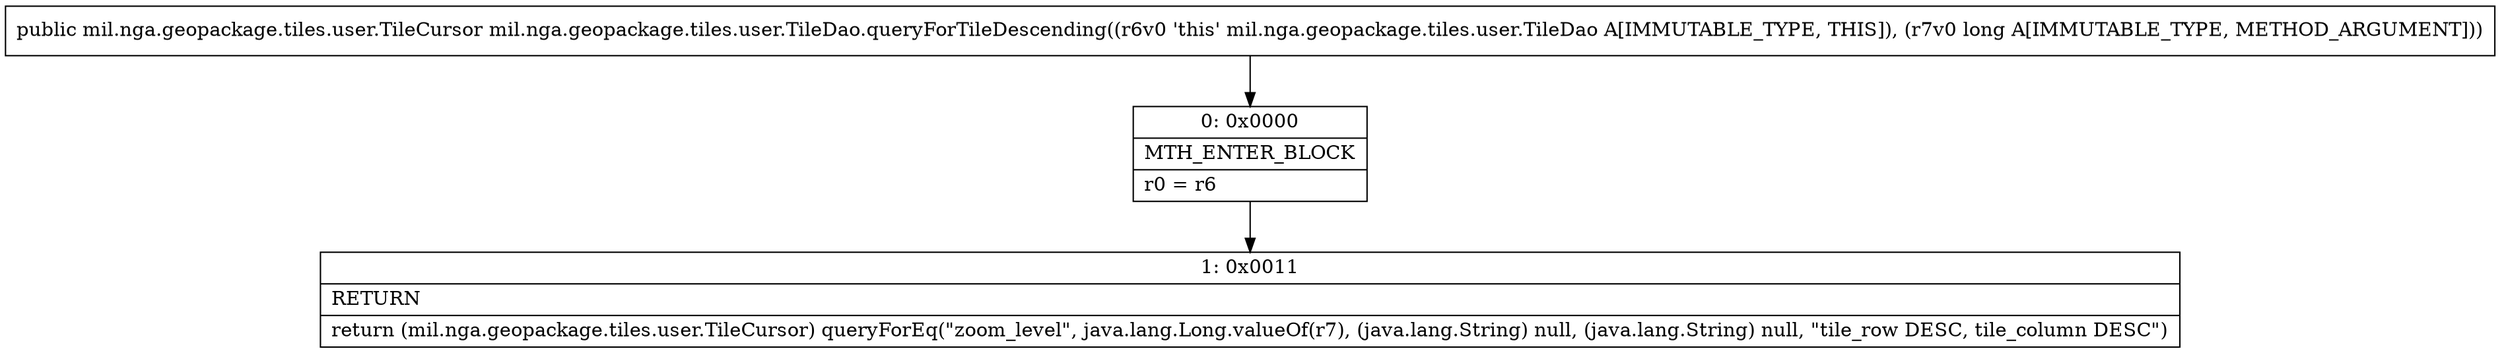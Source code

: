 digraph "CFG formil.nga.geopackage.tiles.user.TileDao.queryForTileDescending(J)Lmil\/nga\/geopackage\/tiles\/user\/TileCursor;" {
Node_0 [shape=record,label="{0\:\ 0x0000|MTH_ENTER_BLOCK\l|r0 = r6\l}"];
Node_1 [shape=record,label="{1\:\ 0x0011|RETURN\l|return (mil.nga.geopackage.tiles.user.TileCursor) queryForEq(\"zoom_level\", java.lang.Long.valueOf(r7), (java.lang.String) null, (java.lang.String) null, \"tile_row DESC, tile_column DESC\")\l}"];
MethodNode[shape=record,label="{public mil.nga.geopackage.tiles.user.TileCursor mil.nga.geopackage.tiles.user.TileDao.queryForTileDescending((r6v0 'this' mil.nga.geopackage.tiles.user.TileDao A[IMMUTABLE_TYPE, THIS]), (r7v0 long A[IMMUTABLE_TYPE, METHOD_ARGUMENT])) }"];
MethodNode -> Node_0;
Node_0 -> Node_1;
}

